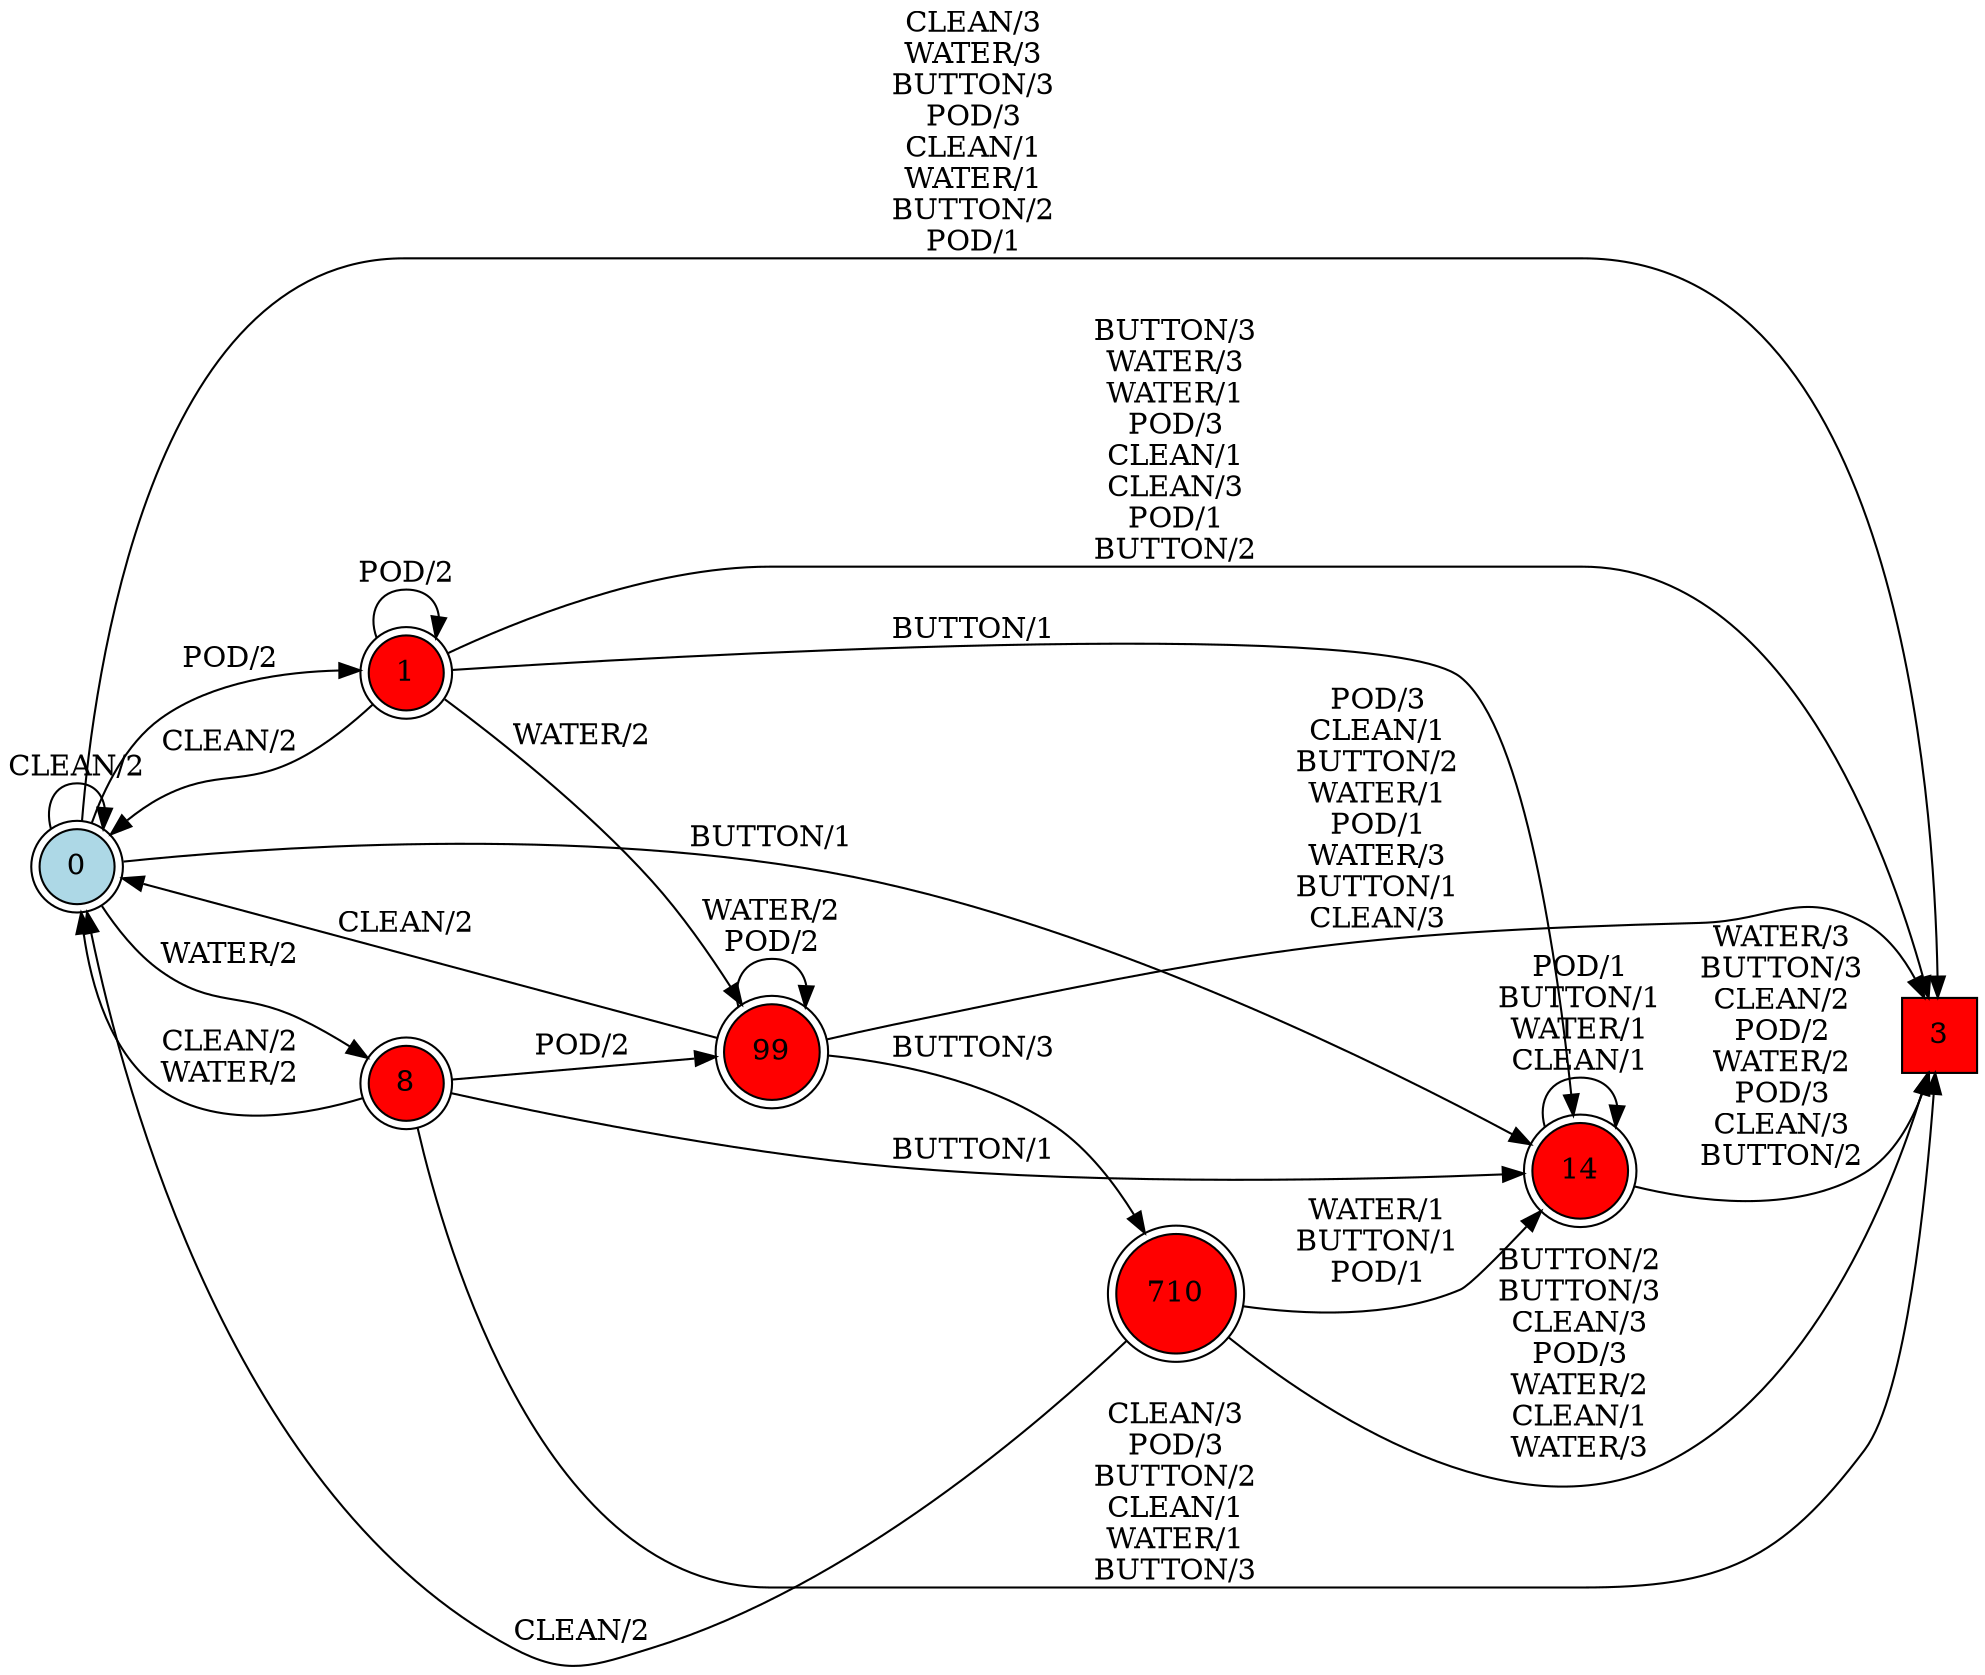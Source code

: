 digraph G {
  rankdir=LR;
  node [shape=circle, style=filled, fillcolor=white];
  "0" [isInitial=True, fillcolor=lightblue, shape=doublecircle];
  "1" [fillcolor=red, shape=doublecircle];
  "3" [fillcolor=red, shape=square];
  "8" [fillcolor=red, shape=doublecircle];
  "14" [fillcolor=red, shape=doublecircle];
  "99" [fillcolor=red, shape=doublecircle];
  "710" [fillcolor=red, shape=doublecircle];
  "0" -> "1" [label="POD/2"];
  "0" -> "8" [label="WATER/2"];
  "0" -> "14" [label="BUTTON/1"];
  "0" -> "3" [label="CLEAN/3\nWATER/3\nBUTTON/3\nPOD/3\nCLEAN/1\nWATER/1\nBUTTON/2\nPOD/1"];
  "0" -> "0" [label="CLEAN/2"];
  "1" -> "99" [label="WATER/2"];
  "1" -> "3" [label="BUTTON/3\nWATER/3\nWATER/1\nPOD/3\nCLEAN/1\nCLEAN/3\nPOD/1\nBUTTON/2"];
  "1" -> "1" [label="POD/2"];
  "1" -> "0" [label="CLEAN/2"];
  "1" -> "14" [label="BUTTON/1"];
  "8" -> "3" [label="CLEAN/3\nPOD/3\nBUTTON/2\nCLEAN/1\nWATER/1\nBUTTON/3"];
  "8" -> "0" [label="CLEAN/2\nWATER/2"];
  "8" -> "14" [label="BUTTON/1"];
  "8" -> "99" [label="POD/2"];
  "14" -> "3" [label="WATER/3\nBUTTON/3\nCLEAN/2\nPOD/2\nWATER/2\nPOD/3\nCLEAN/3\nBUTTON/2"];
  "14" -> "14" [label="POD/1\nBUTTON/1\nWATER/1\nCLEAN/1"];
  "99" -> "3" [label="POD/3\nCLEAN/1\nBUTTON/2\nWATER/1\nPOD/1\nWATER/3\nBUTTON/1\nCLEAN/3"];
  "99" -> "710" [label="BUTTON/3"];
  "99" -> "0" [label="CLEAN/2"];
  "99" -> "99" [label="WATER/2\nPOD/2"];
  "710" -> "3" [label="BUTTON/2\nBUTTON/3\nCLEAN/3\nPOD/3\nWATER/2\nCLEAN/1\nWATER/3"];
  "710" -> "0" [label="CLEAN/2"];
  "710" -> "14" [label="WATER/1\nBUTTON/1\nPOD/1"];
}
